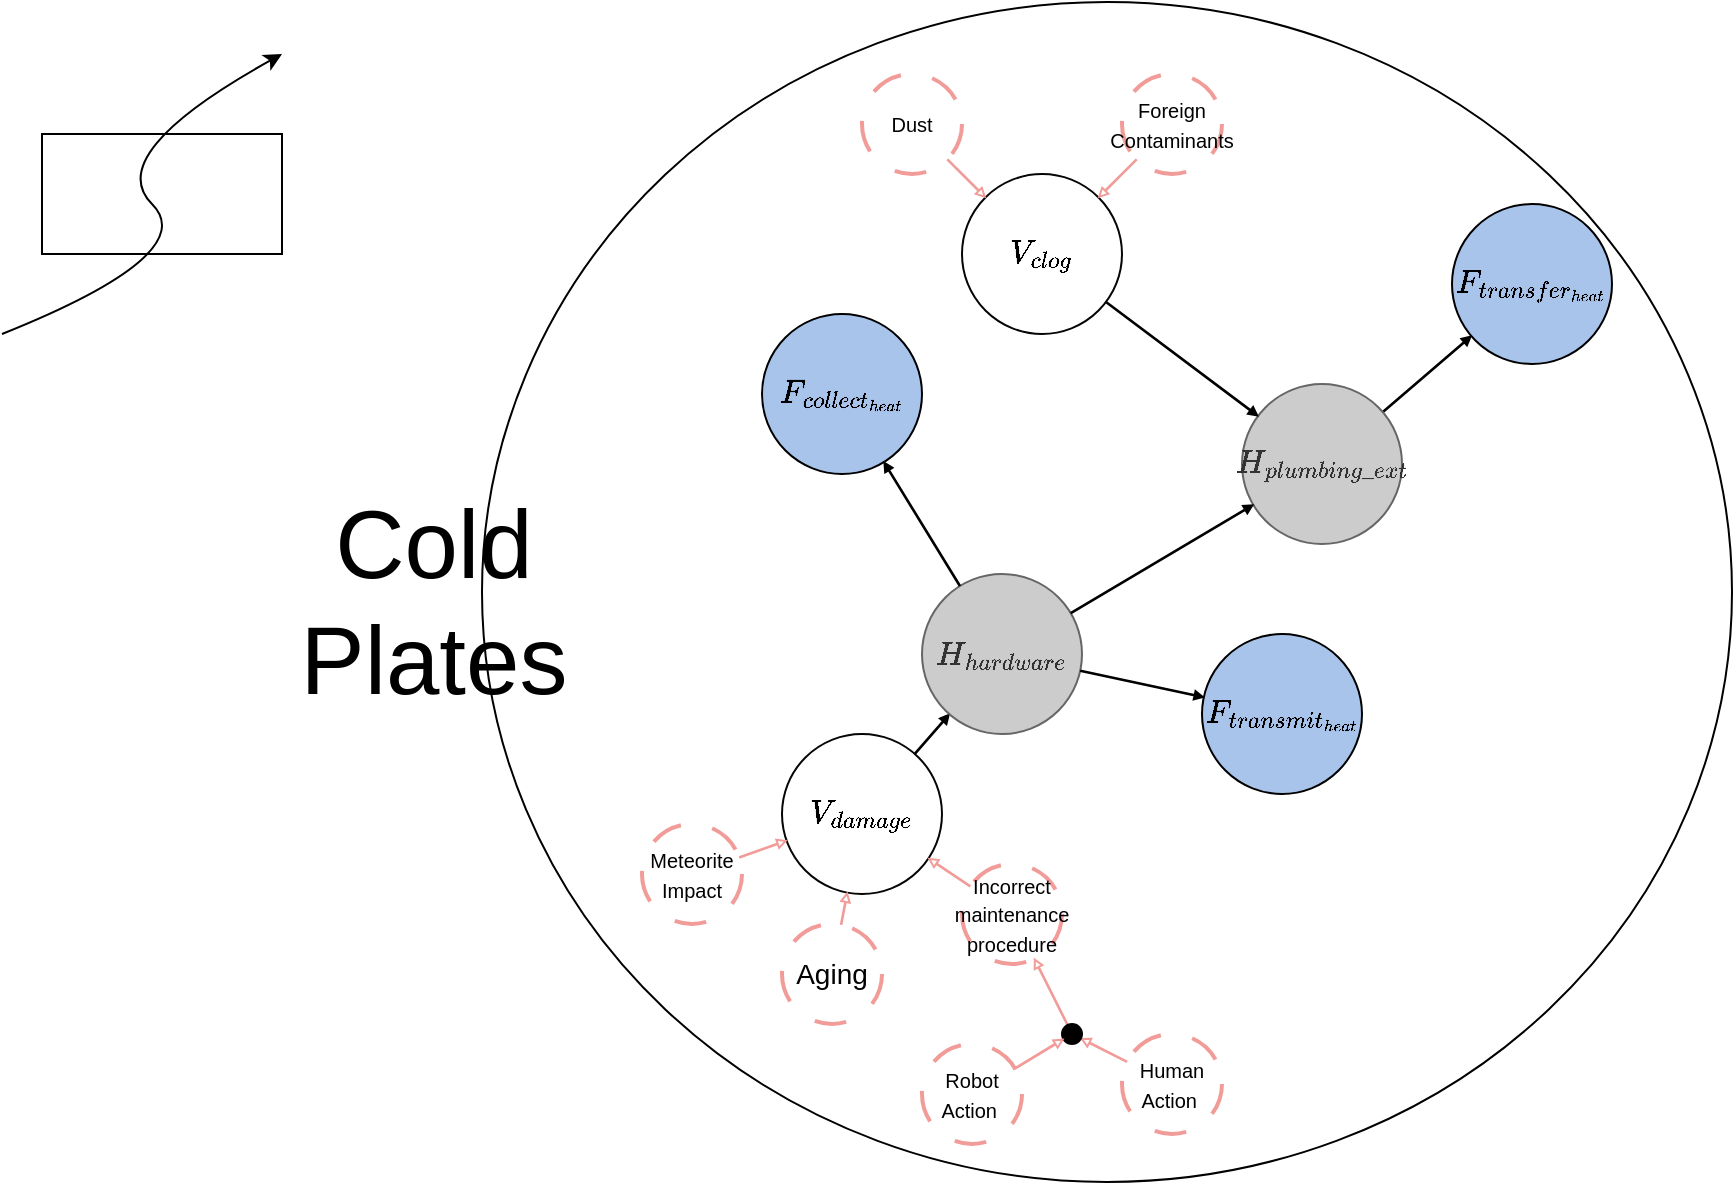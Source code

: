 <mxfile version="21.6.8" type="device">
  <diagram name="Page-1" id="rh3G6_-PAPEWU3ZlsqPR">
    <mxGraphModel dx="-2446" dy="1774" grid="1" gridSize="10" guides="1" tooltips="1" connect="1" arrows="1" fold="1" page="1" pageScale="1" pageWidth="850" pageHeight="1100" math="1" shadow="0">
      <root>
        <mxCell id="0" />
        <mxCell id="1" parent="0" />
        <mxCell id="vTeC7MxBw6ICrQF9Bca6-1" value="" style="ellipse;whiteSpace=wrap;html=1;strokeColor=#000000;" parent="1" vertex="1">
          <mxGeometry x="4230" y="-56" width="625" height="590" as="geometry" />
        </mxCell>
        <mxCell id="vTeC7MxBw6ICrQF9Bca6-18" value="&lt;font style=&quot;font-size: 14px;&quot;&gt;$$F_{collect_{heat}}$$&lt;/font&gt;" style="ellipse;whiteSpace=wrap;html=1;aspect=fixed;fillColor=#A9C4EB;" parent="1" vertex="1">
          <mxGeometry x="4370" y="100" width="80" height="80" as="geometry" />
        </mxCell>
        <mxCell id="vTeC7MxBw6ICrQF9Bca6-20" value="&lt;font style=&quot;font-size: 14px;&quot;&gt;$$V_{damage}$$&lt;/font&gt;" style="ellipse;whiteSpace=wrap;html=1;aspect=fixed;fillColor=#FFFFFF;strokeColor=#080505;strokeWidth=1;" parent="1" vertex="1">
          <mxGeometry x="4380" y="310" width="80" height="80" as="geometry" />
        </mxCell>
        <mxCell id="vTeC7MxBw6ICrQF9Bca6-21" value="&lt;font style=&quot;font-size: 10px;&quot;&gt;Dust&lt;/font&gt;" style="ellipse;whiteSpace=wrap;html=1;aspect=fixed;fillColor=#FFFFFF;strokeColor=#F19C99;strokeWidth=2;dashed=1;dashPattern=8 8;" parent="1" vertex="1">
          <mxGeometry x="4420" y="-20" width="50" height="50" as="geometry" />
        </mxCell>
        <mxCell id="vTeC7MxBw6ICrQF9Bca6-22" value="&lt;font style=&quot;font-size: 10px;&quot;&gt;Meteorite Impact&lt;/font&gt;" style="ellipse;whiteSpace=wrap;html=1;aspect=fixed;fillColor=#FFFFFF;strokeColor=#F19C99;strokeWidth=2;dashed=1;dashPattern=8 8;" parent="1" vertex="1">
          <mxGeometry x="4310" y="355" width="50" height="50" as="geometry" />
        </mxCell>
        <mxCell id="vTeC7MxBw6ICrQF9Bca6-23" value="&lt;font style=&quot;font-size: 14px;&quot;&gt;Aging&lt;/font&gt;" style="ellipse;whiteSpace=wrap;html=1;aspect=fixed;fillColor=#FFFFFF;strokeColor=#F19C99;strokeWidth=2;dashed=1;dashPattern=8 8;" parent="1" vertex="1">
          <mxGeometry x="4380" y="405" width="50" height="50" as="geometry" />
        </mxCell>
        <mxCell id="vTeC7MxBw6ICrQF9Bca6-24" value="&lt;font style=&quot;font-size: 10px;&quot;&gt;Human Action&amp;nbsp;&lt;/font&gt;" style="ellipse;whiteSpace=wrap;html=1;aspect=fixed;fillColor=#FFFFFF;strokeColor=#F19C99;strokeWidth=2;dashed=1;dashPattern=8 8;" parent="1" vertex="1">
          <mxGeometry x="4550" y="460" width="50" height="50" as="geometry" />
        </mxCell>
        <mxCell id="vTeC7MxBw6ICrQF9Bca6-30" value="&lt;font style=&quot;font-size: 14px;&quot;&gt;$$V_{clog}$$&lt;/font&gt;" style="ellipse;whiteSpace=wrap;html=1;aspect=fixed;fillColor=#FFFFFF;strokeColor=#080505;strokeWidth=1;" parent="1" vertex="1">
          <mxGeometry x="4470" y="30" width="80" height="80" as="geometry" />
        </mxCell>
        <mxCell id="vTeC7MxBw6ICrQF9Bca6-31" value="" style="shape=flexArrow;endArrow=classic;html=1;rounded=0;fillColor=#000000;width=0.323;endSize=1.065;endWidth=2.981;" parent="1" source="yWxi-8YTKczctsRbZgCD-3" target="yWxi-8YTKczctsRbZgCD-4" edge="1">
          <mxGeometry width="50" height="50" relative="1" as="geometry">
            <mxPoint x="4530" y="239.5" as="sourcePoint" />
            <mxPoint x="4570" y="239.5" as="targetPoint" />
          </mxGeometry>
        </mxCell>
        <mxCell id="vTeC7MxBw6ICrQF9Bca6-33" value="" style="shape=flexArrow;endArrow=classic;html=1;rounded=0;width=0.323;endSize=1.065;endWidth=2.981;strokeColor=#F19C99;" parent="1" source="vTeC7MxBw6ICrQF9Bca6-23" target="vTeC7MxBw6ICrQF9Bca6-20" edge="1">
          <mxGeometry width="50" height="50" relative="1" as="geometry">
            <mxPoint x="4402" y="-15" as="sourcePoint" />
            <mxPoint x="4350" y="-10" as="targetPoint" />
          </mxGeometry>
        </mxCell>
        <mxCell id="vTeC7MxBw6ICrQF9Bca6-34" value="&lt;font style=&quot;font-size: 10px;&quot;&gt;Incorrect maintenance procedure&lt;/font&gt;" style="ellipse;whiteSpace=wrap;html=1;aspect=fixed;fillColor=#FFFFFF;strokeColor=#F19C99;strokeWidth=2;dashed=1;dashPattern=8 8;" parent="1" vertex="1">
          <mxGeometry x="4470" y="375" width="50" height="50" as="geometry" />
        </mxCell>
        <mxCell id="vTeC7MxBw6ICrQF9Bca6-38" value="" style="shape=flexArrow;endArrow=classic;html=1;rounded=0;width=0.323;endSize=1.065;endWidth=2.981;strokeColor=#F19C99;" parent="1" source="vTeC7MxBw6ICrQF9Bca6-21" target="vTeC7MxBw6ICrQF9Bca6-30" edge="1">
          <mxGeometry width="50" height="50" relative="1" as="geometry">
            <mxPoint x="4157" y="-142" as="sourcePoint" />
            <mxPoint x="4088" y="-93" as="targetPoint" />
          </mxGeometry>
        </mxCell>
        <mxCell id="vTeC7MxBw6ICrQF9Bca6-43" value="" style="shape=flexArrow;endArrow=classic;html=1;rounded=0;width=0.323;endSize=1.065;endWidth=2.981;strokeColor=#F19C99;" parent="1" source="vTeC7MxBw6ICrQF9Bca6-34" target="vTeC7MxBw6ICrQF9Bca6-20" edge="1">
          <mxGeometry width="50" height="50" relative="1" as="geometry">
            <mxPoint x="4225" y="625" as="sourcePoint" />
            <mxPoint x="4068" y="558" as="targetPoint" />
          </mxGeometry>
        </mxCell>
        <mxCell id="vTeC7MxBw6ICrQF9Bca6-44" value="" style="shape=flexArrow;endArrow=classic;html=1;rounded=0;width=0.323;endSize=1.065;endWidth=2.981;strokeColor=#F19C99;" parent="1" source="vTeC7MxBw6ICrQF9Bca6-24" target="vTeC7MxBw6ICrQF9Bca6-37" edge="1">
          <mxGeometry width="50" height="50" relative="1" as="geometry">
            <mxPoint x="4370" y="665" as="sourcePoint" />
            <mxPoint x="4235" y="635" as="targetPoint" />
          </mxGeometry>
        </mxCell>
        <mxCell id="vTeC7MxBw6ICrQF9Bca6-46" value="" style="shape=flexArrow;endArrow=classic;html=1;rounded=0;width=0.323;endSize=1.065;endWidth=2.981;strokeColor=#F19C99;" parent="1" source="vTeC7MxBw6ICrQF9Bca6-37" target="vTeC7MxBw6ICrQF9Bca6-34" edge="1">
          <mxGeometry width="50" height="50" relative="1" as="geometry">
            <mxPoint x="4360" y="730" as="sourcePoint" />
            <mxPoint x="4380" y="745" as="targetPoint" />
          </mxGeometry>
        </mxCell>
        <mxCell id="vTeC7MxBw6ICrQF9Bca6-48" value="&lt;div style=&quot;text-align: center;&quot;&gt;&lt;font style=&quot;font-size: 48px;&quot;&gt;Cold Plates&lt;/font&gt;&lt;/div&gt;" style="text;whiteSpace=wrap;html=1;fillColor=none;" parent="1" vertex="1">
          <mxGeometry x="4130" y="180" width="150" height="40" as="geometry" />
        </mxCell>
        <mxCell id="NYQ7uX_KgyDwKrisCEyU-1" value="" style="shape=flexArrow;endArrow=classic;html=1;rounded=0;width=0.323;endSize=1.065;endWidth=2.981;strokeColor=#F19C99;" parent="1" source="vTeC7MxBw6ICrQF9Bca6-22" target="vTeC7MxBw6ICrQF9Bca6-20" edge="1">
          <mxGeometry width="50" height="50" relative="1" as="geometry">
            <mxPoint x="4003" y="611" as="sourcePoint" />
            <mxPoint x="4017" y="568" as="targetPoint" />
          </mxGeometry>
        </mxCell>
        <mxCell id="vTeC7MxBw6ICrQF9Bca6-25" value="&lt;font style=&quot;font-size: 10px;&quot;&gt;Robot Action&amp;nbsp;&lt;/font&gt;" style="ellipse;whiteSpace=wrap;html=1;aspect=fixed;fillColor=#FFFFFF;strokeColor=#F19C99;strokeWidth=2;dashed=1;dashPattern=8 8;" parent="1" vertex="1">
          <mxGeometry x="4450" y="465" width="50" height="50" as="geometry" />
        </mxCell>
        <mxCell id="vTeC7MxBw6ICrQF9Bca6-37" value="" style="ellipse;whiteSpace=wrap;html=1;aspect=fixed;fillColor=#000000;strokeColor=#000000;" parent="1" vertex="1">
          <mxGeometry x="4520" y="455" width="10" height="10" as="geometry" />
        </mxCell>
        <mxCell id="NYQ7uX_KgyDwKrisCEyU-4" value="" style="shape=flexArrow;endArrow=classic;html=1;rounded=0;width=0.323;endSize=1.065;endWidth=2.981;strokeColor=#F19C99;" parent="1" source="vTeC7MxBw6ICrQF9Bca6-25" target="vTeC7MxBw6ICrQF9Bca6-37" edge="1">
          <mxGeometry width="50" height="50" relative="1" as="geometry">
            <mxPoint x="4310" y="592.77" as="sourcePoint" />
            <mxPoint x="4570" y="335" as="targetPoint" />
          </mxGeometry>
        </mxCell>
        <mxCell id="yWxi-8YTKczctsRbZgCD-3" value="&lt;font style=&quot;font-size: 14px;&quot;&gt;$$H_{plumbing\_ext}$$&lt;/font&gt;" style="ellipse;whiteSpace=wrap;html=1;aspect=fixed;fillColor=#CCCCCC;strokeColor=#666666;strokeWidth=1;fontColor=#333333;" parent="1" vertex="1">
          <mxGeometry x="4610" y="135" width="80" height="80" as="geometry" />
        </mxCell>
        <mxCell id="yWxi-8YTKczctsRbZgCD-4" value="&lt;font style=&quot;font-size: 14px;&quot;&gt;$$F_{transfer_{heat}}$$&lt;/font&gt;" style="ellipse;whiteSpace=wrap;html=1;aspect=fixed;fillColor=#A9C4EB;" parent="1" vertex="1">
          <mxGeometry x="4715" y="45" width="80" height="80" as="geometry" />
        </mxCell>
        <mxCell id="yWxi-8YTKczctsRbZgCD-12" value="&lt;font style=&quot;font-size: 10px;&quot;&gt;Foreign Contaminants&lt;/font&gt;" style="ellipse;whiteSpace=wrap;html=1;aspect=fixed;fillColor=#FFFFFF;strokeColor=#F19C99;strokeWidth=2;dashed=1;dashPattern=8 8;" parent="1" vertex="1">
          <mxGeometry x="4550" y="-20" width="50" height="50" as="geometry" />
        </mxCell>
        <mxCell id="yWxi-8YTKczctsRbZgCD-13" value="" style="shape=flexArrow;endArrow=classic;html=1;rounded=0;width=0.323;endSize=1.065;endWidth=2.981;strokeColor=#F19C99;" parent="1" source="yWxi-8YTKczctsRbZgCD-12" target="vTeC7MxBw6ICrQF9Bca6-30" edge="1">
          <mxGeometry width="50" height="50" relative="1" as="geometry">
            <mxPoint x="4377" y="27" as="sourcePoint" />
            <mxPoint x="4405" y="41" as="targetPoint" />
          </mxGeometry>
        </mxCell>
        <mxCell id="yWxi-8YTKczctsRbZgCD-15" value="" style="shape=flexArrow;endArrow=classic;html=1;rounded=0;fillColor=#000000;width=0.323;endSize=1.065;endWidth=2.981;" parent="1" source="vTeC7MxBw6ICrQF9Bca6-30" target="yWxi-8YTKczctsRbZgCD-3" edge="1">
          <mxGeometry width="50" height="50" relative="1" as="geometry">
            <mxPoint x="4425" y="192" as="sourcePoint" />
            <mxPoint x="4542.481" y="125.681" as="targetPoint" />
            <Array as="points" />
          </mxGeometry>
        </mxCell>
        <mxCell id="yWxi-8YTKczctsRbZgCD-20" value="&lt;font style=&quot;font-size: 14px;&quot;&gt;$$F_{transmit_{heat}}$$&lt;/font&gt;" style="ellipse;whiteSpace=wrap;html=1;aspect=fixed;fillColor=#A9C4EB;" parent="1" vertex="1">
          <mxGeometry x="4590" y="260" width="80" height="80" as="geometry" />
        </mxCell>
        <mxCell id="yWxi-8YTKczctsRbZgCD-26" value="" style="shape=flexArrow;endArrow=classic;html=1;rounded=0;fillColor=#000000;width=0.323;endSize=1.065;endWidth=2.981;" parent="1" source="vTeC7MxBw6ICrQF9Bca6-20" target="yWxi-8YTKczctsRbZgCD-27" edge="1">
          <mxGeometry width="50" height="50" relative="1" as="geometry">
            <mxPoint x="4468" y="228" as="sourcePoint" />
            <mxPoint x="4516" y="268" as="targetPoint" />
          </mxGeometry>
        </mxCell>
        <mxCell id="yWxi-8YTKczctsRbZgCD-27" value="&lt;font style=&quot;font-size: 14px;&quot;&gt;$$H_{hardware}$$&lt;/font&gt;" style="ellipse;whiteSpace=wrap;html=1;aspect=fixed;fillColor=#CCCCCC;strokeColor=#666666;strokeWidth=1;fontColor=#333333;" parent="1" vertex="1">
          <mxGeometry x="4450" y="230" width="80" height="80" as="geometry" />
        </mxCell>
        <mxCell id="yWxi-8YTKczctsRbZgCD-31" value="" style="shape=flexArrow;endArrow=classic;html=1;rounded=0;fillColor=#000000;width=0.323;endSize=1.065;endWidth=2.981;" parent="1" source="yWxi-8YTKczctsRbZgCD-27" target="vTeC7MxBw6ICrQF9Bca6-18" edge="1">
          <mxGeometry width="50" height="50" relative="1" as="geometry">
            <mxPoint x="4402" y="332" as="sourcePoint" />
            <mxPoint x="4449.154" y="195.116" as="targetPoint" />
          </mxGeometry>
        </mxCell>
        <mxCell id="yWxi-8YTKczctsRbZgCD-32" value="" style="shape=flexArrow;endArrow=classic;html=1;rounded=0;fillColor=#000000;width=0.323;endSize=1.065;endWidth=2.981;" parent="1" source="yWxi-8YTKczctsRbZgCD-27" target="yWxi-8YTKczctsRbZgCD-3" edge="1">
          <mxGeometry width="50" height="50" relative="1" as="geometry">
            <mxPoint x="4398" y="242" as="sourcePoint" />
            <mxPoint x="4421" y="210" as="targetPoint" />
          </mxGeometry>
        </mxCell>
        <mxCell id="z4dMTvx9fYQ6WOtPv3iy-3" value="" style="shape=flexArrow;endArrow=classic;html=1;rounded=0;fillColor=#000000;width=0.323;endSize=1.065;endWidth=2.981;" parent="1" source="yWxi-8YTKczctsRbZgCD-27" target="yWxi-8YTKczctsRbZgCD-20" edge="1">
          <mxGeometry width="50" height="50" relative="1" as="geometry">
            <mxPoint x="4534" y="260" as="sourcePoint" />
            <mxPoint x="4626" y="205" as="targetPoint" />
          </mxGeometry>
        </mxCell>
        <mxCell id="yoJWhxcTIOH4Hyd5LuTS-1" value="" style="rounded=0;whiteSpace=wrap;html=1;" vertex="1" parent="1">
          <mxGeometry x="4010" y="10" width="120" height="60" as="geometry" />
        </mxCell>
        <mxCell id="yoJWhxcTIOH4Hyd5LuTS-2" value="" style="curved=1;endArrow=classic;html=1;rounded=0;" edge="1" parent="1">
          <mxGeometry width="50" height="50" relative="1" as="geometry">
            <mxPoint x="3990" y="110" as="sourcePoint" />
            <mxPoint x="4130" y="-30" as="targetPoint" />
            <Array as="points">
              <mxPoint x="4090" y="70" />
              <mxPoint x="4040" y="20" />
            </Array>
          </mxGeometry>
        </mxCell>
      </root>
    </mxGraphModel>
  </diagram>
</mxfile>
